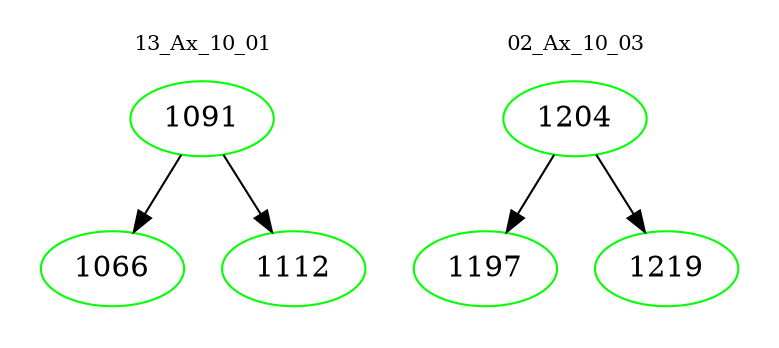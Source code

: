 digraph{
subgraph cluster_0 {
color = white
label = "13_Ax_10_01";
fontsize=10;
T0_1091 [label="1091", color="green"]
T0_1091 -> T0_1066 [color="black"]
T0_1066 [label="1066", color="green"]
T0_1091 -> T0_1112 [color="black"]
T0_1112 [label="1112", color="green"]
}
subgraph cluster_1 {
color = white
label = "02_Ax_10_03";
fontsize=10;
T1_1204 [label="1204", color="green"]
T1_1204 -> T1_1197 [color="black"]
T1_1197 [label="1197", color="green"]
T1_1204 -> T1_1219 [color="black"]
T1_1219 [label="1219", color="green"]
}
}
